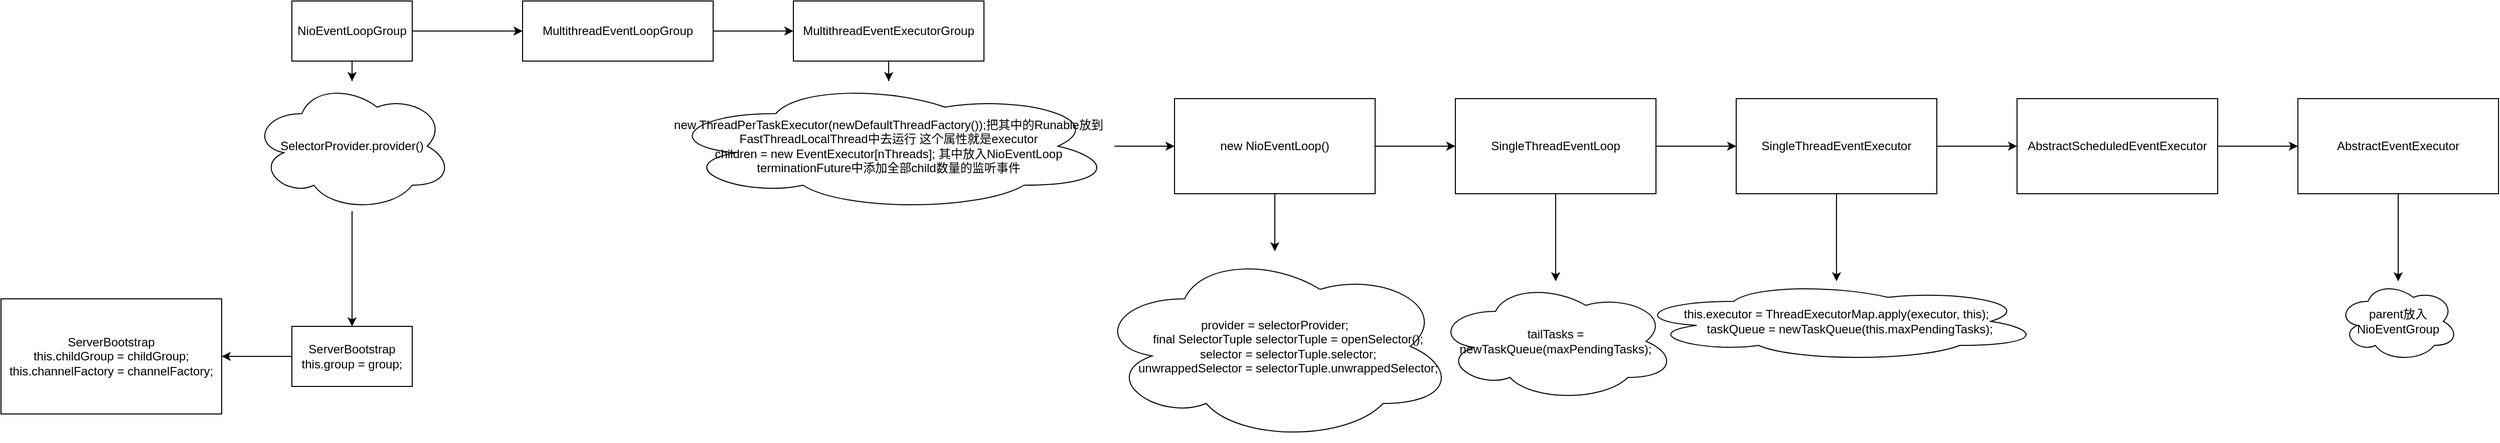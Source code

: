 <mxfile version="21.1.5" type="github">
  <diagram id="C5RBs43oDa-KdzZeNtuy" name="Page-1">
    <mxGraphModel dx="1434" dy="747" grid="1" gridSize="10" guides="1" tooltips="1" connect="1" arrows="1" fold="1" page="1" pageScale="1" pageWidth="827" pageHeight="1169" math="0" shadow="0">
      <root>
        <mxCell id="WIyWlLk6GJQsqaUBKTNV-0" />
        <mxCell id="WIyWlLk6GJQsqaUBKTNV-1" parent="WIyWlLk6GJQsqaUBKTNV-0" />
        <mxCell id="YezV5wfbExkr-e6byGoz-5" value="" style="edgeStyle=orthogonalEdgeStyle;rounded=0;orthogonalLoop=1;jettySize=auto;html=1;" edge="1" parent="WIyWlLk6GJQsqaUBKTNV-1" source="YezV5wfbExkr-e6byGoz-0" target="YezV5wfbExkr-e6byGoz-4">
          <mxGeometry relative="1" as="geometry" />
        </mxCell>
        <mxCell id="YezV5wfbExkr-e6byGoz-11" value="" style="edgeStyle=orthogonalEdgeStyle;rounded=0;orthogonalLoop=1;jettySize=auto;html=1;" edge="1" parent="WIyWlLk6GJQsqaUBKTNV-1" source="YezV5wfbExkr-e6byGoz-0" target="YezV5wfbExkr-e6byGoz-6">
          <mxGeometry relative="1" as="geometry" />
        </mxCell>
        <mxCell id="YezV5wfbExkr-e6byGoz-0" value="NioEventLoopGroup" style="rounded=0;whiteSpace=wrap;html=1;" vertex="1" parent="WIyWlLk6GJQsqaUBKTNV-1">
          <mxGeometry x="340" y="90" width="120" height="60" as="geometry" />
        </mxCell>
        <mxCell id="YezV5wfbExkr-e6byGoz-33" value="" style="edgeStyle=orthogonalEdgeStyle;rounded=0;orthogonalLoop=1;jettySize=auto;html=1;" edge="1" parent="WIyWlLk6GJQsqaUBKTNV-1" source="YezV5wfbExkr-e6byGoz-4" target="YezV5wfbExkr-e6byGoz-32">
          <mxGeometry relative="1" as="geometry" />
        </mxCell>
        <mxCell id="YezV5wfbExkr-e6byGoz-4" value="SelectorProvider.provider()" style="ellipse;shape=cloud;whiteSpace=wrap;html=1;rounded=0;" vertex="1" parent="WIyWlLk6GJQsqaUBKTNV-1">
          <mxGeometry x="300" y="170" width="200" height="130" as="geometry" />
        </mxCell>
        <mxCell id="YezV5wfbExkr-e6byGoz-10" value="" style="edgeStyle=orthogonalEdgeStyle;rounded=0;orthogonalLoop=1;jettySize=auto;html=1;" edge="1" parent="WIyWlLk6GJQsqaUBKTNV-1" source="YezV5wfbExkr-e6byGoz-6" target="YezV5wfbExkr-e6byGoz-9">
          <mxGeometry relative="1" as="geometry" />
        </mxCell>
        <mxCell id="YezV5wfbExkr-e6byGoz-6" value="MultithreadEventLoopGroup" style="rounded=0;whiteSpace=wrap;html=1;" vertex="1" parent="WIyWlLk6GJQsqaUBKTNV-1">
          <mxGeometry x="570" y="90" width="190" height="60" as="geometry" />
        </mxCell>
        <mxCell id="YezV5wfbExkr-e6byGoz-13" value="" style="edgeStyle=orthogonalEdgeStyle;rounded=0;orthogonalLoop=1;jettySize=auto;html=1;" edge="1" parent="WIyWlLk6GJQsqaUBKTNV-1" source="YezV5wfbExkr-e6byGoz-9" target="YezV5wfbExkr-e6byGoz-12">
          <mxGeometry relative="1" as="geometry" />
        </mxCell>
        <mxCell id="YezV5wfbExkr-e6byGoz-9" value="MultithreadEventExecutorGroup" style="rounded=0;whiteSpace=wrap;html=1;" vertex="1" parent="WIyWlLk6GJQsqaUBKTNV-1">
          <mxGeometry x="840" y="90" width="190" height="60" as="geometry" />
        </mxCell>
        <mxCell id="YezV5wfbExkr-e6byGoz-15" value="" style="edgeStyle=orthogonalEdgeStyle;rounded=0;orthogonalLoop=1;jettySize=auto;html=1;" edge="1" parent="WIyWlLk6GJQsqaUBKTNV-1" source="YezV5wfbExkr-e6byGoz-12" target="YezV5wfbExkr-e6byGoz-14">
          <mxGeometry relative="1" as="geometry" />
        </mxCell>
        <mxCell id="YezV5wfbExkr-e6byGoz-12" value="new ThreadPerTaskExecutor(newDefaultThreadFactory());把其中的Runable放到FastThreadLocalThread中去运行 这个属性就是executor&lt;br&gt;children = new EventExecutor[nThreads]; 其中放入NioEventLoop&lt;br&gt;terminationFuture中添加全部child数量的监听事件" style="ellipse;shape=cloud;whiteSpace=wrap;html=1;rounded=0;" vertex="1" parent="WIyWlLk6GJQsqaUBKTNV-1">
          <mxGeometry x="710" y="170" width="450" height="130" as="geometry" />
        </mxCell>
        <mxCell id="YezV5wfbExkr-e6byGoz-17" value="" style="edgeStyle=orthogonalEdgeStyle;rounded=0;orthogonalLoop=1;jettySize=auto;html=1;" edge="1" parent="WIyWlLk6GJQsqaUBKTNV-1" source="YezV5wfbExkr-e6byGoz-14" target="YezV5wfbExkr-e6byGoz-16">
          <mxGeometry relative="1" as="geometry" />
        </mxCell>
        <mxCell id="YezV5wfbExkr-e6byGoz-19" value="" style="edgeStyle=orthogonalEdgeStyle;rounded=0;orthogonalLoop=1;jettySize=auto;html=1;" edge="1" parent="WIyWlLk6GJQsqaUBKTNV-1" source="YezV5wfbExkr-e6byGoz-14" target="YezV5wfbExkr-e6byGoz-18">
          <mxGeometry relative="1" as="geometry" />
        </mxCell>
        <mxCell id="YezV5wfbExkr-e6byGoz-14" value="new NioEventLoop()" style="whiteSpace=wrap;html=1;rounded=0;" vertex="1" parent="WIyWlLk6GJQsqaUBKTNV-1">
          <mxGeometry x="1220" y="187.5" width="200" height="95" as="geometry" />
        </mxCell>
        <mxCell id="YezV5wfbExkr-e6byGoz-16" value="&lt;div&gt;provider = selectorProvider;&lt;/div&gt;&lt;div&gt;&amp;nbsp; &amp;nbsp; &amp;nbsp; &amp;nbsp; final SelectorTuple selectorTuple = openSelector();&lt;/div&gt;&lt;div&gt;&amp;nbsp; &amp;nbsp; &amp;nbsp; &amp;nbsp; selector = selectorTuple.selector;&lt;/div&gt;&lt;div&gt;&amp;nbsp; &amp;nbsp; &amp;nbsp; &amp;nbsp; unwrappedSelector = selectorTuple.unwrappedSelector;&lt;/div&gt;" style="ellipse;shape=cloud;whiteSpace=wrap;html=1;rounded=0;" vertex="1" parent="WIyWlLk6GJQsqaUBKTNV-1">
          <mxGeometry x="1140" y="340" width="360" height="190" as="geometry" />
        </mxCell>
        <mxCell id="YezV5wfbExkr-e6byGoz-21" value="" style="edgeStyle=orthogonalEdgeStyle;rounded=0;orthogonalLoop=1;jettySize=auto;html=1;" edge="1" parent="WIyWlLk6GJQsqaUBKTNV-1" source="YezV5wfbExkr-e6byGoz-18" target="YezV5wfbExkr-e6byGoz-20">
          <mxGeometry relative="1" as="geometry" />
        </mxCell>
        <mxCell id="YezV5wfbExkr-e6byGoz-31" value="" style="edgeStyle=orthogonalEdgeStyle;rounded=0;orthogonalLoop=1;jettySize=auto;html=1;" edge="1" parent="WIyWlLk6GJQsqaUBKTNV-1" source="YezV5wfbExkr-e6byGoz-18" target="YezV5wfbExkr-e6byGoz-30">
          <mxGeometry relative="1" as="geometry" />
        </mxCell>
        <mxCell id="YezV5wfbExkr-e6byGoz-18" value="SingleThreadEventLoop" style="whiteSpace=wrap;html=1;rounded=0;" vertex="1" parent="WIyWlLk6GJQsqaUBKTNV-1">
          <mxGeometry x="1500" y="187.5" width="200" height="95" as="geometry" />
        </mxCell>
        <mxCell id="YezV5wfbExkr-e6byGoz-23" value="" style="edgeStyle=orthogonalEdgeStyle;rounded=0;orthogonalLoop=1;jettySize=auto;html=1;" edge="1" parent="WIyWlLk6GJQsqaUBKTNV-1" source="YezV5wfbExkr-e6byGoz-20" target="YezV5wfbExkr-e6byGoz-22">
          <mxGeometry relative="1" as="geometry" />
        </mxCell>
        <mxCell id="YezV5wfbExkr-e6byGoz-29" value="" style="edgeStyle=orthogonalEdgeStyle;rounded=0;orthogonalLoop=1;jettySize=auto;html=1;" edge="1" parent="WIyWlLk6GJQsqaUBKTNV-1" source="YezV5wfbExkr-e6byGoz-20" target="YezV5wfbExkr-e6byGoz-28">
          <mxGeometry relative="1" as="geometry" />
        </mxCell>
        <mxCell id="YezV5wfbExkr-e6byGoz-20" value="SingleThreadEventExecutor" style="whiteSpace=wrap;html=1;rounded=0;" vertex="1" parent="WIyWlLk6GJQsqaUBKTNV-1">
          <mxGeometry x="1780" y="187.5" width="200" height="95" as="geometry" />
        </mxCell>
        <mxCell id="YezV5wfbExkr-e6byGoz-25" value="" style="edgeStyle=orthogonalEdgeStyle;rounded=0;orthogonalLoop=1;jettySize=auto;html=1;" edge="1" parent="WIyWlLk6GJQsqaUBKTNV-1" source="YezV5wfbExkr-e6byGoz-22" target="YezV5wfbExkr-e6byGoz-24">
          <mxGeometry relative="1" as="geometry" />
        </mxCell>
        <mxCell id="YezV5wfbExkr-e6byGoz-22" value="AbstractScheduledEventExecutor" style="whiteSpace=wrap;html=1;rounded=0;" vertex="1" parent="WIyWlLk6GJQsqaUBKTNV-1">
          <mxGeometry x="2060" y="187.5" width="200" height="95" as="geometry" />
        </mxCell>
        <mxCell id="YezV5wfbExkr-e6byGoz-27" value="" style="edgeStyle=orthogonalEdgeStyle;rounded=0;orthogonalLoop=1;jettySize=auto;html=1;" edge="1" parent="WIyWlLk6GJQsqaUBKTNV-1" source="YezV5wfbExkr-e6byGoz-24" target="YezV5wfbExkr-e6byGoz-26">
          <mxGeometry relative="1" as="geometry" />
        </mxCell>
        <mxCell id="YezV5wfbExkr-e6byGoz-24" value="AbstractEventExecutor" style="whiteSpace=wrap;html=1;rounded=0;" vertex="1" parent="WIyWlLk6GJQsqaUBKTNV-1">
          <mxGeometry x="2340" y="187.5" width="200" height="95" as="geometry" />
        </mxCell>
        <mxCell id="YezV5wfbExkr-e6byGoz-26" value="parent放入NioEventGroup" style="ellipse;shape=cloud;whiteSpace=wrap;html=1;rounded=0;" vertex="1" parent="WIyWlLk6GJQsqaUBKTNV-1">
          <mxGeometry x="2380" y="370" width="120" height="80" as="geometry" />
        </mxCell>
        <mxCell id="YezV5wfbExkr-e6byGoz-28" value="&lt;div&gt;this.executor = ThreadExecutorMap.apply(executor, this);&lt;/div&gt;&lt;div&gt;&amp;nbsp; &amp;nbsp; &amp;nbsp; &amp;nbsp; taskQueue = newTaskQueue(this.maxPendingTasks);&lt;/div&gt;" style="ellipse;shape=cloud;whiteSpace=wrap;html=1;rounded=0;" vertex="1" parent="WIyWlLk6GJQsqaUBKTNV-1">
          <mxGeometry x="1675" y="370" width="410" height="80" as="geometry" />
        </mxCell>
        <mxCell id="YezV5wfbExkr-e6byGoz-30" value="tailTasks = newTaskQueue(maxPendingTasks);" style="ellipse;shape=cloud;whiteSpace=wrap;html=1;rounded=0;" vertex="1" parent="WIyWlLk6GJQsqaUBKTNV-1">
          <mxGeometry x="1480" y="370" width="240" height="120" as="geometry" />
        </mxCell>
        <mxCell id="YezV5wfbExkr-e6byGoz-35" value="" style="edgeStyle=orthogonalEdgeStyle;rounded=0;orthogonalLoop=1;jettySize=auto;html=1;" edge="1" parent="WIyWlLk6GJQsqaUBKTNV-1" source="YezV5wfbExkr-e6byGoz-32" target="YezV5wfbExkr-e6byGoz-34">
          <mxGeometry relative="1" as="geometry" />
        </mxCell>
        <mxCell id="YezV5wfbExkr-e6byGoz-32" value="ServerBootstrap&lt;br&gt;this.group = group;" style="whiteSpace=wrap;html=1;rounded=0;" vertex="1" parent="WIyWlLk6GJQsqaUBKTNV-1">
          <mxGeometry x="340" y="415" width="120" height="60" as="geometry" />
        </mxCell>
        <mxCell id="YezV5wfbExkr-e6byGoz-34" value="ServerBootstrap&lt;br&gt;this.childGroup = childGroup;&lt;br&gt;this.channelFactory = channelFactory;" style="whiteSpace=wrap;html=1;rounded=0;" vertex="1" parent="WIyWlLk6GJQsqaUBKTNV-1">
          <mxGeometry x="50" y="387.5" width="220" height="115" as="geometry" />
        </mxCell>
      </root>
    </mxGraphModel>
  </diagram>
</mxfile>
